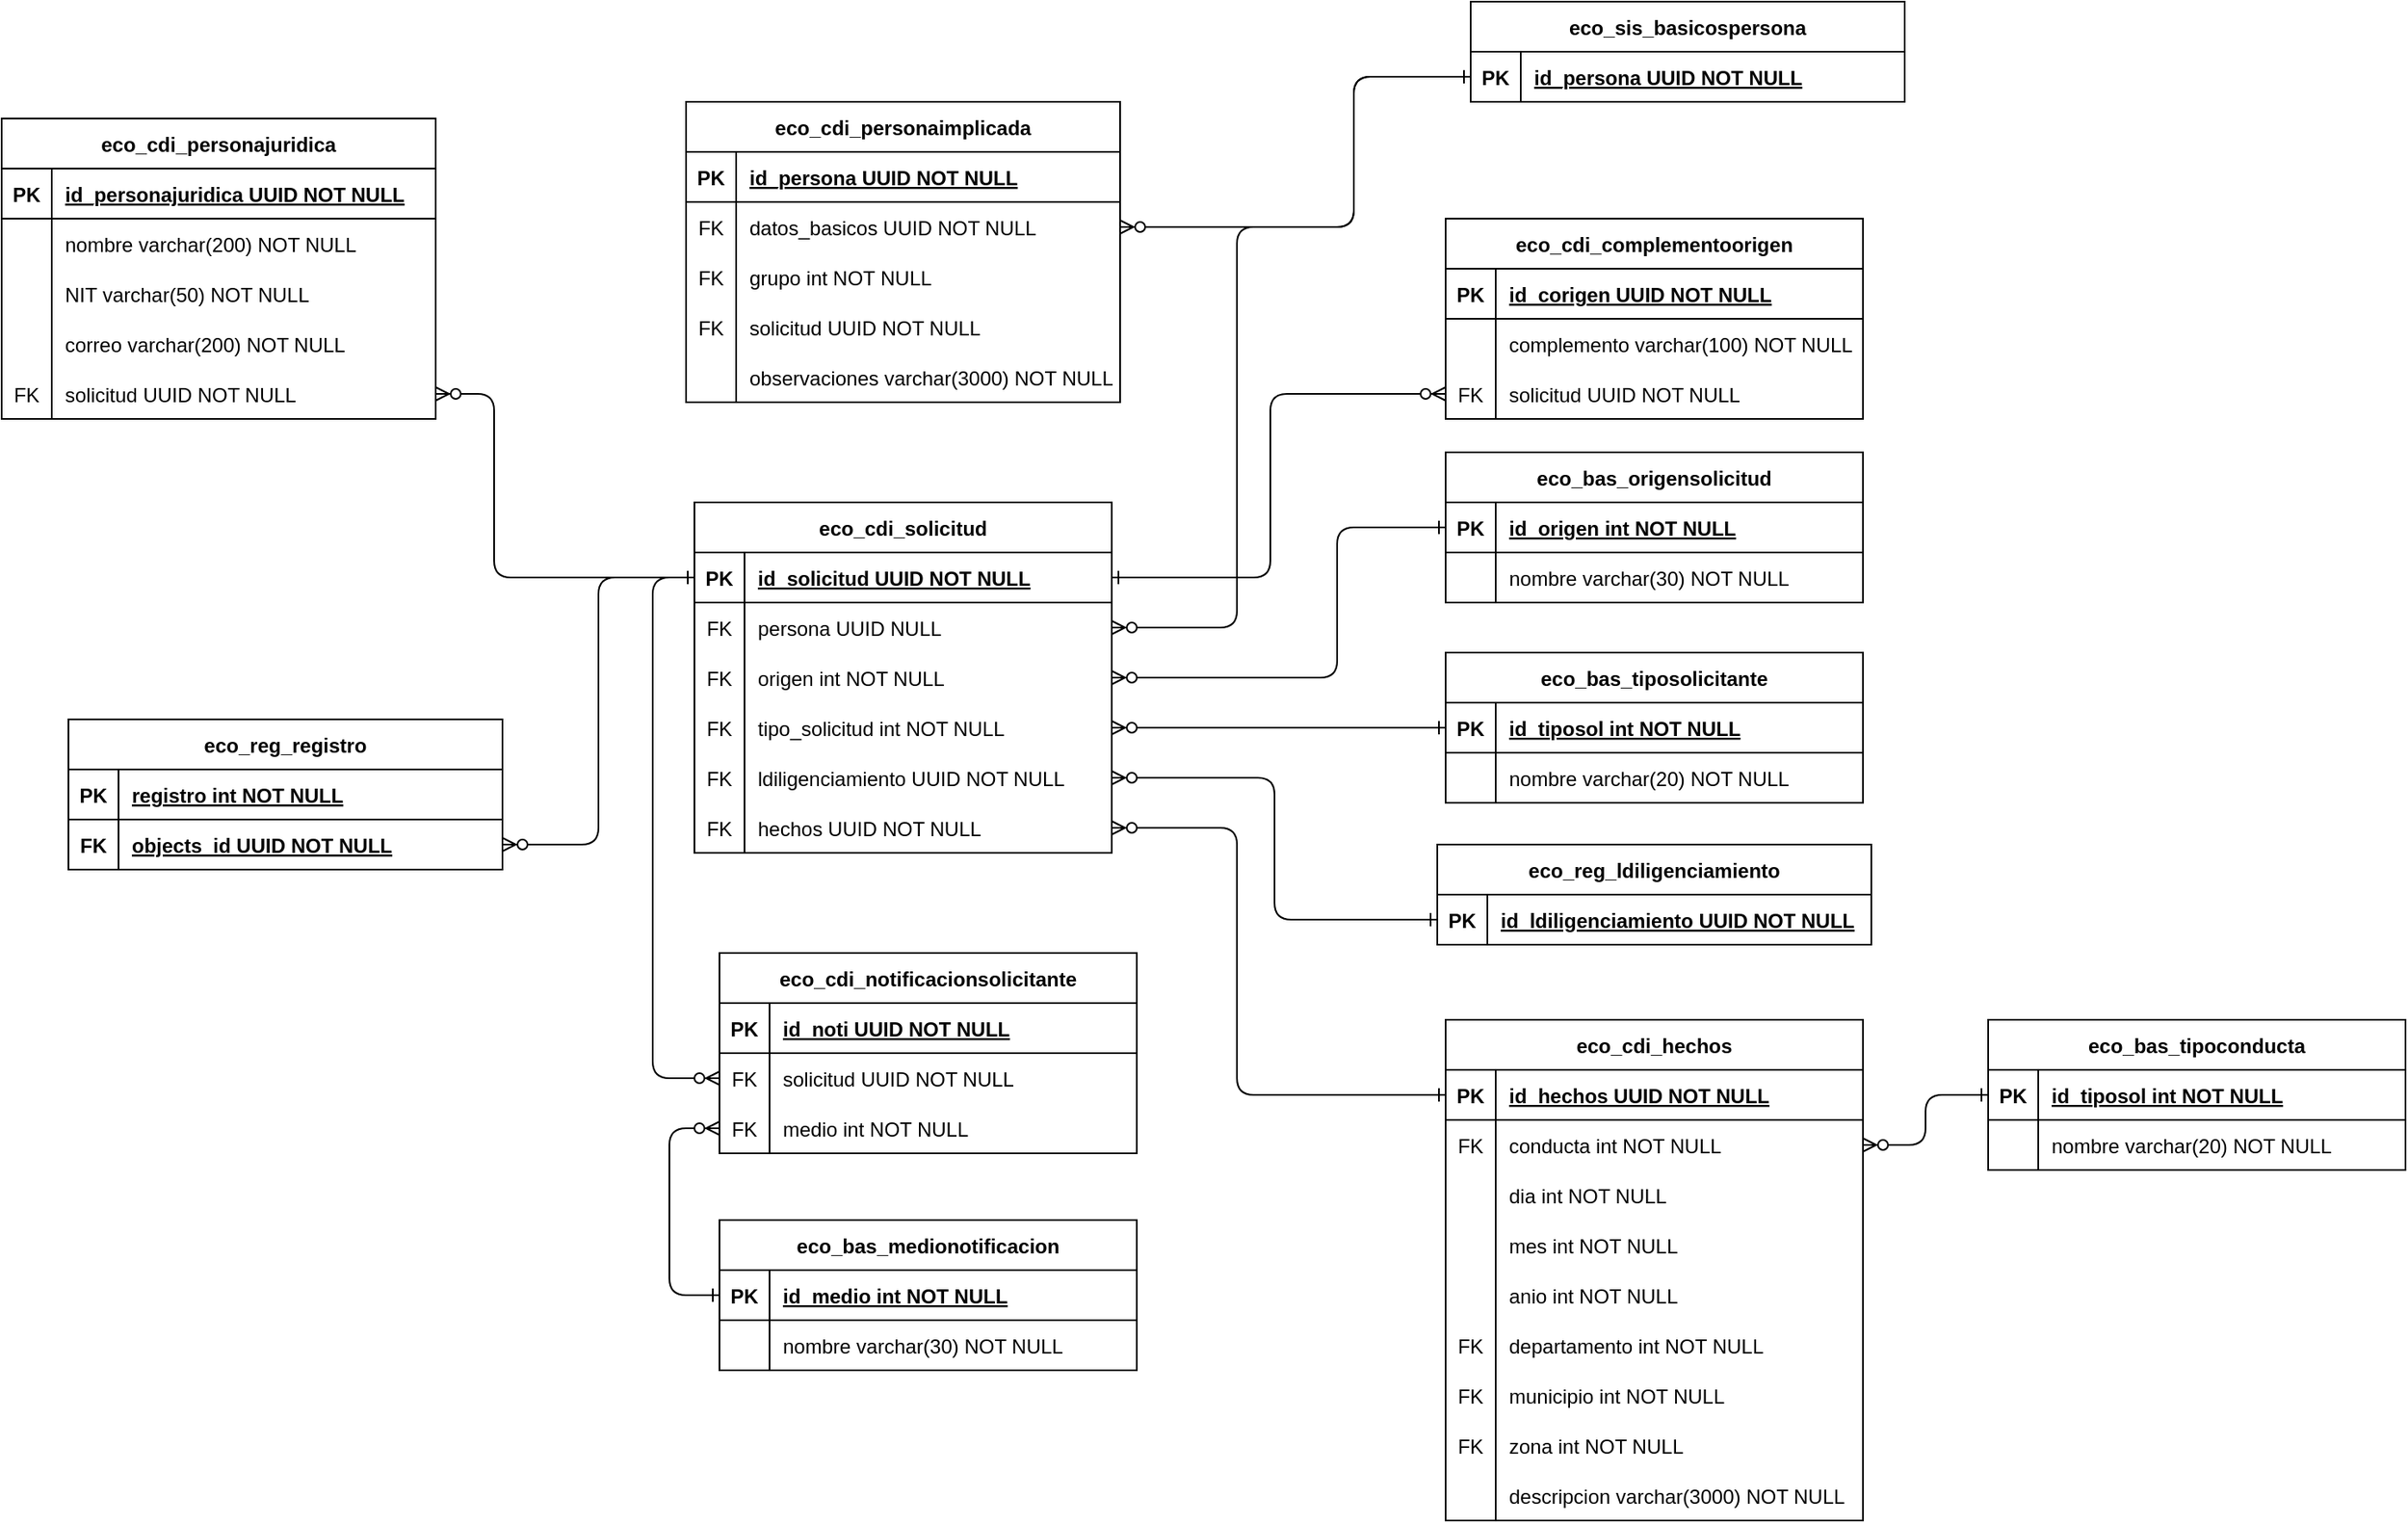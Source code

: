 <mxfile version="27.0.8">
  <diagram id="R2lEEEUBdFMjLlhIrx00" name="Page-1">
    <mxGraphModel dx="1731" dy="985" grid="1" gridSize="10" guides="1" tooltips="1" connect="1" arrows="1" fold="1" page="1" pageScale="1" pageWidth="2000" pageHeight="2000" math="0" shadow="0" extFonts="Permanent Marker^https://fonts.googleapis.com/css?family=Permanent+Marker">
      <root>
        <mxCell id="0" />
        <mxCell id="1" parent="0" />
        <mxCell id="C-vyLk0tnHw3VtMMgP7b-2" value="eco_bas_origensolicitud" style="shape=table;startSize=30;container=1;collapsible=1;childLayout=tableLayout;fixedRows=1;rowLines=0;fontStyle=1;align=center;resizeLast=1;" parent="1" vertex="1">
          <mxGeometry x="1055" y="380" width="250" height="90" as="geometry" />
        </mxCell>
        <mxCell id="C-vyLk0tnHw3VtMMgP7b-3" value="" style="shape=partialRectangle;collapsible=0;dropTarget=0;pointerEvents=0;fillColor=none;points=[[0,0.5],[1,0.5]];portConstraint=eastwest;top=0;left=0;right=0;bottom=1;" parent="C-vyLk0tnHw3VtMMgP7b-2" vertex="1">
          <mxGeometry y="30" width="250" height="30" as="geometry" />
        </mxCell>
        <mxCell id="C-vyLk0tnHw3VtMMgP7b-4" value="PK" style="shape=partialRectangle;overflow=hidden;connectable=0;fillColor=none;top=0;left=0;bottom=0;right=0;fontStyle=1;" parent="C-vyLk0tnHw3VtMMgP7b-3" vertex="1">
          <mxGeometry width="30" height="30" as="geometry">
            <mxRectangle width="30" height="30" as="alternateBounds" />
          </mxGeometry>
        </mxCell>
        <mxCell id="C-vyLk0tnHw3VtMMgP7b-5" value="id_origen int NOT NULL " style="shape=partialRectangle;overflow=hidden;connectable=0;fillColor=none;top=0;left=0;bottom=0;right=0;align=left;spacingLeft=6;fontStyle=5;" parent="C-vyLk0tnHw3VtMMgP7b-3" vertex="1">
          <mxGeometry x="30" width="220" height="30" as="geometry">
            <mxRectangle width="220" height="30" as="alternateBounds" />
          </mxGeometry>
        </mxCell>
        <mxCell id="C-vyLk0tnHw3VtMMgP7b-9" value="" style="shape=partialRectangle;collapsible=0;dropTarget=0;pointerEvents=0;fillColor=none;points=[[0,0.5],[1,0.5]];portConstraint=eastwest;top=0;left=0;right=0;bottom=0;" parent="C-vyLk0tnHw3VtMMgP7b-2" vertex="1">
          <mxGeometry y="60" width="250" height="30" as="geometry" />
        </mxCell>
        <mxCell id="C-vyLk0tnHw3VtMMgP7b-10" value="" style="shape=partialRectangle;overflow=hidden;connectable=0;fillColor=none;top=0;left=0;bottom=0;right=0;" parent="C-vyLk0tnHw3VtMMgP7b-9" vertex="1">
          <mxGeometry width="30" height="30" as="geometry">
            <mxRectangle width="30" height="30" as="alternateBounds" />
          </mxGeometry>
        </mxCell>
        <mxCell id="C-vyLk0tnHw3VtMMgP7b-11" value="nombre varchar(30) NOT NULL" style="shape=partialRectangle;overflow=hidden;connectable=0;fillColor=none;top=0;left=0;bottom=0;right=0;align=left;spacingLeft=6;" parent="C-vyLk0tnHw3VtMMgP7b-9" vertex="1">
          <mxGeometry x="30" width="220" height="30" as="geometry">
            <mxRectangle width="220" height="30" as="alternateBounds" />
          </mxGeometry>
        </mxCell>
        <mxCell id="C-vyLk0tnHw3VtMMgP7b-13" value="eco_cdi_hechos" style="shape=table;startSize=30;container=1;collapsible=1;childLayout=tableLayout;fixedRows=1;rowLines=0;fontStyle=1;align=center;resizeLast=1;" parent="1" vertex="1">
          <mxGeometry x="1055" y="720" width="250" height="300" as="geometry" />
        </mxCell>
        <mxCell id="C-vyLk0tnHw3VtMMgP7b-14" value="" style="shape=partialRectangle;collapsible=0;dropTarget=0;pointerEvents=0;fillColor=none;points=[[0,0.5],[1,0.5]];portConstraint=eastwest;top=0;left=0;right=0;bottom=1;" parent="C-vyLk0tnHw3VtMMgP7b-13" vertex="1">
          <mxGeometry y="30" width="250" height="30" as="geometry" />
        </mxCell>
        <mxCell id="C-vyLk0tnHw3VtMMgP7b-15" value="PK" style="shape=partialRectangle;overflow=hidden;connectable=0;fillColor=none;top=0;left=0;bottom=0;right=0;fontStyle=1;" parent="C-vyLk0tnHw3VtMMgP7b-14" vertex="1">
          <mxGeometry width="30" height="30" as="geometry">
            <mxRectangle width="30" height="30" as="alternateBounds" />
          </mxGeometry>
        </mxCell>
        <mxCell id="C-vyLk0tnHw3VtMMgP7b-16" value="id_hechos UUID NOT NULL " style="shape=partialRectangle;overflow=hidden;connectable=0;fillColor=none;top=0;left=0;bottom=0;right=0;align=left;spacingLeft=6;fontStyle=5;" parent="C-vyLk0tnHw3VtMMgP7b-14" vertex="1">
          <mxGeometry x="30" width="220" height="30" as="geometry">
            <mxRectangle width="220" height="30" as="alternateBounds" />
          </mxGeometry>
        </mxCell>
        <mxCell id="C-vyLk0tnHw3VtMMgP7b-17" value="" style="shape=partialRectangle;collapsible=0;dropTarget=0;pointerEvents=0;fillColor=none;points=[[0,0.5],[1,0.5]];portConstraint=eastwest;top=0;left=0;right=0;bottom=0;" parent="C-vyLk0tnHw3VtMMgP7b-13" vertex="1">
          <mxGeometry y="60" width="250" height="30" as="geometry" />
        </mxCell>
        <mxCell id="C-vyLk0tnHw3VtMMgP7b-18" value="FK" style="shape=partialRectangle;overflow=hidden;connectable=0;fillColor=none;top=0;left=0;bottom=0;right=0;" parent="C-vyLk0tnHw3VtMMgP7b-17" vertex="1">
          <mxGeometry width="30" height="30" as="geometry">
            <mxRectangle width="30" height="30" as="alternateBounds" />
          </mxGeometry>
        </mxCell>
        <mxCell id="C-vyLk0tnHw3VtMMgP7b-19" value="conducta int NOT NULL" style="shape=partialRectangle;overflow=hidden;connectable=0;fillColor=none;top=0;left=0;bottom=0;right=0;align=left;spacingLeft=6;" parent="C-vyLk0tnHw3VtMMgP7b-17" vertex="1">
          <mxGeometry x="30" width="220" height="30" as="geometry">
            <mxRectangle width="220" height="30" as="alternateBounds" />
          </mxGeometry>
        </mxCell>
        <mxCell id="C-vyLk0tnHw3VtMMgP7b-20" value="" style="shape=partialRectangle;collapsible=0;dropTarget=0;pointerEvents=0;fillColor=none;points=[[0,0.5],[1,0.5]];portConstraint=eastwest;top=0;left=0;right=0;bottom=0;" parent="C-vyLk0tnHw3VtMMgP7b-13" vertex="1">
          <mxGeometry y="90" width="250" height="30" as="geometry" />
        </mxCell>
        <mxCell id="C-vyLk0tnHw3VtMMgP7b-21" value="" style="shape=partialRectangle;overflow=hidden;connectable=0;fillColor=none;top=0;left=0;bottom=0;right=0;" parent="C-vyLk0tnHw3VtMMgP7b-20" vertex="1">
          <mxGeometry width="30" height="30" as="geometry">
            <mxRectangle width="30" height="30" as="alternateBounds" />
          </mxGeometry>
        </mxCell>
        <mxCell id="C-vyLk0tnHw3VtMMgP7b-22" value="dia int NOT NULL" style="shape=partialRectangle;overflow=hidden;connectable=0;fillColor=none;top=0;left=0;bottom=0;right=0;align=left;spacingLeft=6;" parent="C-vyLk0tnHw3VtMMgP7b-20" vertex="1">
          <mxGeometry x="30" width="220" height="30" as="geometry">
            <mxRectangle width="220" height="30" as="alternateBounds" />
          </mxGeometry>
        </mxCell>
        <mxCell id="F2DlrGU_Brvq8mQIxuc6-41" value="" style="shape=partialRectangle;collapsible=0;dropTarget=0;pointerEvents=0;fillColor=none;points=[[0,0.5],[1,0.5]];portConstraint=eastwest;top=0;left=0;right=0;bottom=0;" vertex="1" parent="C-vyLk0tnHw3VtMMgP7b-13">
          <mxGeometry y="120" width="250" height="30" as="geometry" />
        </mxCell>
        <mxCell id="F2DlrGU_Brvq8mQIxuc6-42" value="" style="shape=partialRectangle;overflow=hidden;connectable=0;fillColor=none;top=0;left=0;bottom=0;right=0;" vertex="1" parent="F2DlrGU_Brvq8mQIxuc6-41">
          <mxGeometry width="30" height="30" as="geometry">
            <mxRectangle width="30" height="30" as="alternateBounds" />
          </mxGeometry>
        </mxCell>
        <mxCell id="F2DlrGU_Brvq8mQIxuc6-43" value="mes int NOT NULL" style="shape=partialRectangle;overflow=hidden;connectable=0;fillColor=none;top=0;left=0;bottom=0;right=0;align=left;spacingLeft=6;" vertex="1" parent="F2DlrGU_Brvq8mQIxuc6-41">
          <mxGeometry x="30" width="220" height="30" as="geometry">
            <mxRectangle width="220" height="30" as="alternateBounds" />
          </mxGeometry>
        </mxCell>
        <mxCell id="F2DlrGU_Brvq8mQIxuc6-44" value="" style="shape=partialRectangle;collapsible=0;dropTarget=0;pointerEvents=0;fillColor=none;points=[[0,0.5],[1,0.5]];portConstraint=eastwest;top=0;left=0;right=0;bottom=0;" vertex="1" parent="C-vyLk0tnHw3VtMMgP7b-13">
          <mxGeometry y="150" width="250" height="30" as="geometry" />
        </mxCell>
        <mxCell id="F2DlrGU_Brvq8mQIxuc6-45" value="" style="shape=partialRectangle;overflow=hidden;connectable=0;fillColor=none;top=0;left=0;bottom=0;right=0;" vertex="1" parent="F2DlrGU_Brvq8mQIxuc6-44">
          <mxGeometry width="30" height="30" as="geometry">
            <mxRectangle width="30" height="30" as="alternateBounds" />
          </mxGeometry>
        </mxCell>
        <mxCell id="F2DlrGU_Brvq8mQIxuc6-46" value="anio int NOT NULL" style="shape=partialRectangle;overflow=hidden;connectable=0;fillColor=none;top=0;left=0;bottom=0;right=0;align=left;spacingLeft=6;" vertex="1" parent="F2DlrGU_Brvq8mQIxuc6-44">
          <mxGeometry x="30" width="220" height="30" as="geometry">
            <mxRectangle width="220" height="30" as="alternateBounds" />
          </mxGeometry>
        </mxCell>
        <mxCell id="6xn5zR_Y7Cb_EY0jX39s-98" value="" style="shape=partialRectangle;collapsible=0;dropTarget=0;pointerEvents=0;fillColor=none;points=[[0,0.5],[1,0.5]];portConstraint=eastwest;top=0;left=0;right=0;bottom=0;" parent="C-vyLk0tnHw3VtMMgP7b-13" vertex="1">
          <mxGeometry y="180" width="250" height="30" as="geometry" />
        </mxCell>
        <mxCell id="6xn5zR_Y7Cb_EY0jX39s-99" value="FK" style="shape=partialRectangle;overflow=hidden;connectable=0;fillColor=none;top=0;left=0;bottom=0;right=0;" parent="6xn5zR_Y7Cb_EY0jX39s-98" vertex="1">
          <mxGeometry width="30" height="30" as="geometry">
            <mxRectangle width="30" height="30" as="alternateBounds" />
          </mxGeometry>
        </mxCell>
        <mxCell id="6xn5zR_Y7Cb_EY0jX39s-100" value="departamento int NOT NULL" style="shape=partialRectangle;overflow=hidden;connectable=0;fillColor=none;top=0;left=0;bottom=0;right=0;align=left;spacingLeft=6;" parent="6xn5zR_Y7Cb_EY0jX39s-98" vertex="1">
          <mxGeometry x="30" width="220" height="30" as="geometry">
            <mxRectangle width="220" height="30" as="alternateBounds" />
          </mxGeometry>
        </mxCell>
        <mxCell id="6xn5zR_Y7Cb_EY0jX39s-101" value="" style="shape=partialRectangle;collapsible=0;dropTarget=0;pointerEvents=0;fillColor=none;points=[[0,0.5],[1,0.5]];portConstraint=eastwest;top=0;left=0;right=0;bottom=0;" parent="C-vyLk0tnHw3VtMMgP7b-13" vertex="1">
          <mxGeometry y="210" width="250" height="30" as="geometry" />
        </mxCell>
        <mxCell id="6xn5zR_Y7Cb_EY0jX39s-102" value="FK" style="shape=partialRectangle;overflow=hidden;connectable=0;fillColor=none;top=0;left=0;bottom=0;right=0;" parent="6xn5zR_Y7Cb_EY0jX39s-101" vertex="1">
          <mxGeometry width="30" height="30" as="geometry">
            <mxRectangle width="30" height="30" as="alternateBounds" />
          </mxGeometry>
        </mxCell>
        <mxCell id="6xn5zR_Y7Cb_EY0jX39s-103" value="municipio int NOT NULL" style="shape=partialRectangle;overflow=hidden;connectable=0;fillColor=none;top=0;left=0;bottom=0;right=0;align=left;spacingLeft=6;" parent="6xn5zR_Y7Cb_EY0jX39s-101" vertex="1">
          <mxGeometry x="30" width="220" height="30" as="geometry">
            <mxRectangle width="220" height="30" as="alternateBounds" />
          </mxGeometry>
        </mxCell>
        <mxCell id="6xn5zR_Y7Cb_EY0jX39s-112" value="" style="shape=partialRectangle;collapsible=0;dropTarget=0;pointerEvents=0;fillColor=none;points=[[0,0.5],[1,0.5]];portConstraint=eastwest;top=0;left=0;right=0;bottom=0;" parent="C-vyLk0tnHw3VtMMgP7b-13" vertex="1">
          <mxGeometry y="240" width="250" height="30" as="geometry" />
        </mxCell>
        <mxCell id="6xn5zR_Y7Cb_EY0jX39s-113" value="FK" style="shape=partialRectangle;overflow=hidden;connectable=0;fillColor=none;top=0;left=0;bottom=0;right=0;" parent="6xn5zR_Y7Cb_EY0jX39s-112" vertex="1">
          <mxGeometry width="30" height="30" as="geometry">
            <mxRectangle width="30" height="30" as="alternateBounds" />
          </mxGeometry>
        </mxCell>
        <mxCell id="6xn5zR_Y7Cb_EY0jX39s-114" value="zona int NOT NULL" style="shape=partialRectangle;overflow=hidden;connectable=0;fillColor=none;top=0;left=0;bottom=0;right=0;align=left;spacingLeft=6;" parent="6xn5zR_Y7Cb_EY0jX39s-112" vertex="1">
          <mxGeometry x="30" width="220" height="30" as="geometry">
            <mxRectangle width="220" height="30" as="alternateBounds" />
          </mxGeometry>
        </mxCell>
        <mxCell id="6xn5zR_Y7Cb_EY0jX39s-105" value="" style="shape=partialRectangle;collapsible=0;dropTarget=0;pointerEvents=0;fillColor=none;points=[[0,0.5],[1,0.5]];portConstraint=eastwest;top=0;left=0;right=0;bottom=0;" parent="C-vyLk0tnHw3VtMMgP7b-13" vertex="1">
          <mxGeometry y="270" width="250" height="30" as="geometry" />
        </mxCell>
        <mxCell id="6xn5zR_Y7Cb_EY0jX39s-106" value="" style="shape=partialRectangle;overflow=hidden;connectable=0;fillColor=none;top=0;left=0;bottom=0;right=0;" parent="6xn5zR_Y7Cb_EY0jX39s-105" vertex="1">
          <mxGeometry width="30" height="30" as="geometry">
            <mxRectangle width="30" height="30" as="alternateBounds" />
          </mxGeometry>
        </mxCell>
        <mxCell id="6xn5zR_Y7Cb_EY0jX39s-107" value="descripcion varchar(3000) NOT NULL" style="shape=partialRectangle;overflow=hidden;connectable=0;fillColor=none;top=0;left=0;bottom=0;right=0;align=left;spacingLeft=6;" parent="6xn5zR_Y7Cb_EY0jX39s-105" vertex="1">
          <mxGeometry x="30" width="220" height="30" as="geometry">
            <mxRectangle width="220" height="30" as="alternateBounds" />
          </mxGeometry>
        </mxCell>
        <mxCell id="C-vyLk0tnHw3VtMMgP7b-23" value="eco_reg_ldiligenciamiento" style="shape=table;startSize=30;container=1;collapsible=1;childLayout=tableLayout;fixedRows=1;rowLines=0;fontStyle=1;align=center;resizeLast=1;" parent="1" vertex="1">
          <mxGeometry x="1050" y="615" width="260" height="60" as="geometry" />
        </mxCell>
        <mxCell id="C-vyLk0tnHw3VtMMgP7b-24" value="" style="shape=partialRectangle;collapsible=0;dropTarget=0;pointerEvents=0;fillColor=none;points=[[0,0.5],[1,0.5]];portConstraint=eastwest;top=0;left=0;right=0;bottom=1;" parent="C-vyLk0tnHw3VtMMgP7b-23" vertex="1">
          <mxGeometry y="30" width="260" height="30" as="geometry" />
        </mxCell>
        <mxCell id="C-vyLk0tnHw3VtMMgP7b-25" value="PK" style="shape=partialRectangle;overflow=hidden;connectable=0;fillColor=none;top=0;left=0;bottom=0;right=0;fontStyle=1;" parent="C-vyLk0tnHw3VtMMgP7b-24" vertex="1">
          <mxGeometry width="30" height="30" as="geometry">
            <mxRectangle width="30" height="30" as="alternateBounds" />
          </mxGeometry>
        </mxCell>
        <mxCell id="C-vyLk0tnHw3VtMMgP7b-26" value="id_ldiligenciamiento UUID NOT NULL " style="shape=partialRectangle;overflow=hidden;connectable=0;fillColor=none;top=0;left=0;bottom=0;right=0;align=left;spacingLeft=6;fontStyle=5;" parent="C-vyLk0tnHw3VtMMgP7b-24" vertex="1">
          <mxGeometry x="30" width="230" height="30" as="geometry">
            <mxRectangle width="230" height="30" as="alternateBounds" />
          </mxGeometry>
        </mxCell>
        <mxCell id="6xn5zR_Y7Cb_EY0jX39s-1" value="" style="edgeStyle=orthogonalEdgeStyle;endArrow=ERzeroToMany;startArrow=ERone;endFill=1;startFill=0;" parent="1" source="6xn5zR_Y7Cb_EY0jX39s-60" target="6xn5zR_Y7Cb_EY0jX39s-46" edge="1">
          <mxGeometry width="100" height="100" relative="1" as="geometry">
            <mxPoint x="800" y="900" as="sourcePoint" />
            <mxPoint x="880" y="930" as="targetPoint" />
          </mxGeometry>
        </mxCell>
        <mxCell id="6xn5zR_Y7Cb_EY0jX39s-8" value="eco_bas_medionotificacion" style="shape=table;startSize=30;container=1;collapsible=1;childLayout=tableLayout;fixedRows=1;rowLines=0;fontStyle=1;align=center;resizeLast=1;" parent="1" vertex="1">
          <mxGeometry x="620" y="840" width="250" height="90" as="geometry" />
        </mxCell>
        <mxCell id="6xn5zR_Y7Cb_EY0jX39s-9" value="" style="shape=partialRectangle;collapsible=0;dropTarget=0;pointerEvents=0;fillColor=none;points=[[0,0.5],[1,0.5]];portConstraint=eastwest;top=0;left=0;right=0;bottom=1;" parent="6xn5zR_Y7Cb_EY0jX39s-8" vertex="1">
          <mxGeometry y="30" width="250" height="30" as="geometry" />
        </mxCell>
        <mxCell id="6xn5zR_Y7Cb_EY0jX39s-10" value="PK" style="shape=partialRectangle;overflow=hidden;connectable=0;fillColor=none;top=0;left=0;bottom=0;right=0;fontStyle=1;" parent="6xn5zR_Y7Cb_EY0jX39s-9" vertex="1">
          <mxGeometry width="30" height="30" as="geometry">
            <mxRectangle width="30" height="30" as="alternateBounds" />
          </mxGeometry>
        </mxCell>
        <mxCell id="6xn5zR_Y7Cb_EY0jX39s-11" value="id_medio int NOT NULL " style="shape=partialRectangle;overflow=hidden;connectable=0;fillColor=none;top=0;left=0;bottom=0;right=0;align=left;spacingLeft=6;fontStyle=5;" parent="6xn5zR_Y7Cb_EY0jX39s-9" vertex="1">
          <mxGeometry x="30" width="220" height="30" as="geometry">
            <mxRectangle width="220" height="30" as="alternateBounds" />
          </mxGeometry>
        </mxCell>
        <mxCell id="6xn5zR_Y7Cb_EY0jX39s-12" value="" style="shape=partialRectangle;collapsible=0;dropTarget=0;pointerEvents=0;fillColor=none;points=[[0,0.5],[1,0.5]];portConstraint=eastwest;top=0;left=0;right=0;bottom=0;" parent="6xn5zR_Y7Cb_EY0jX39s-8" vertex="1">
          <mxGeometry y="60" width="250" height="30" as="geometry" />
        </mxCell>
        <mxCell id="6xn5zR_Y7Cb_EY0jX39s-13" value="" style="shape=partialRectangle;overflow=hidden;connectable=0;fillColor=none;top=0;left=0;bottom=0;right=0;" parent="6xn5zR_Y7Cb_EY0jX39s-12" vertex="1">
          <mxGeometry width="30" height="30" as="geometry">
            <mxRectangle width="30" height="30" as="alternateBounds" />
          </mxGeometry>
        </mxCell>
        <mxCell id="6xn5zR_Y7Cb_EY0jX39s-14" value="nombre varchar(30) NOT NULL" style="shape=partialRectangle;overflow=hidden;connectable=0;fillColor=none;top=0;left=0;bottom=0;right=0;align=left;spacingLeft=6;" parent="6xn5zR_Y7Cb_EY0jX39s-12" vertex="1">
          <mxGeometry x="30" width="220" height="30" as="geometry">
            <mxRectangle width="220" height="30" as="alternateBounds" />
          </mxGeometry>
        </mxCell>
        <mxCell id="6xn5zR_Y7Cb_EY0jX39s-15" value="eco_bas_tiposolicitante" style="shape=table;startSize=30;container=1;collapsible=1;childLayout=tableLayout;fixedRows=1;rowLines=0;fontStyle=1;align=center;resizeLast=1;" parent="1" vertex="1">
          <mxGeometry x="1055" y="500" width="250" height="90" as="geometry" />
        </mxCell>
        <mxCell id="6xn5zR_Y7Cb_EY0jX39s-16" value="" style="shape=partialRectangle;collapsible=0;dropTarget=0;pointerEvents=0;fillColor=none;points=[[0,0.5],[1,0.5]];portConstraint=eastwest;top=0;left=0;right=0;bottom=1;" parent="6xn5zR_Y7Cb_EY0jX39s-15" vertex="1">
          <mxGeometry y="30" width="250" height="30" as="geometry" />
        </mxCell>
        <mxCell id="6xn5zR_Y7Cb_EY0jX39s-17" value="PK" style="shape=partialRectangle;overflow=hidden;connectable=0;fillColor=none;top=0;left=0;bottom=0;right=0;fontStyle=1;" parent="6xn5zR_Y7Cb_EY0jX39s-16" vertex="1">
          <mxGeometry width="30" height="30" as="geometry">
            <mxRectangle width="30" height="30" as="alternateBounds" />
          </mxGeometry>
        </mxCell>
        <mxCell id="6xn5zR_Y7Cb_EY0jX39s-18" value="id_tiposol int NOT NULL " style="shape=partialRectangle;overflow=hidden;connectable=0;fillColor=none;top=0;left=0;bottom=0;right=0;align=left;spacingLeft=6;fontStyle=5;" parent="6xn5zR_Y7Cb_EY0jX39s-16" vertex="1">
          <mxGeometry x="30" width="220" height="30" as="geometry">
            <mxRectangle width="220" height="30" as="alternateBounds" />
          </mxGeometry>
        </mxCell>
        <mxCell id="6xn5zR_Y7Cb_EY0jX39s-19" value="" style="shape=partialRectangle;collapsible=0;dropTarget=0;pointerEvents=0;fillColor=none;points=[[0,0.5],[1,0.5]];portConstraint=eastwest;top=0;left=0;right=0;bottom=0;" parent="6xn5zR_Y7Cb_EY0jX39s-15" vertex="1">
          <mxGeometry y="60" width="250" height="30" as="geometry" />
        </mxCell>
        <mxCell id="6xn5zR_Y7Cb_EY0jX39s-20" value="" style="shape=partialRectangle;overflow=hidden;connectable=0;fillColor=none;top=0;left=0;bottom=0;right=0;" parent="6xn5zR_Y7Cb_EY0jX39s-19" vertex="1">
          <mxGeometry width="30" height="30" as="geometry">
            <mxRectangle width="30" height="30" as="alternateBounds" />
          </mxGeometry>
        </mxCell>
        <mxCell id="6xn5zR_Y7Cb_EY0jX39s-21" value="nombre varchar(20) NOT NULL" style="shape=partialRectangle;overflow=hidden;connectable=0;fillColor=none;top=0;left=0;bottom=0;right=0;align=left;spacingLeft=6;" parent="6xn5zR_Y7Cb_EY0jX39s-19" vertex="1">
          <mxGeometry x="30" width="220" height="30" as="geometry">
            <mxRectangle width="220" height="30" as="alternateBounds" />
          </mxGeometry>
        </mxCell>
        <mxCell id="6xn5zR_Y7Cb_EY0jX39s-35" value="eco_sis_basicospersona" style="shape=table;startSize=30;container=1;collapsible=1;childLayout=tableLayout;fixedRows=1;rowLines=0;fontStyle=1;align=center;resizeLast=1;" parent="1" vertex="1">
          <mxGeometry x="1070" y="110" width="260" height="60" as="geometry" />
        </mxCell>
        <mxCell id="6xn5zR_Y7Cb_EY0jX39s-36" value="" style="shape=partialRectangle;collapsible=0;dropTarget=0;pointerEvents=0;fillColor=none;points=[[0,0.5],[1,0.5]];portConstraint=eastwest;top=0;left=0;right=0;bottom=1;" parent="6xn5zR_Y7Cb_EY0jX39s-35" vertex="1">
          <mxGeometry y="30" width="260" height="30" as="geometry" />
        </mxCell>
        <mxCell id="6xn5zR_Y7Cb_EY0jX39s-37" value="PK" style="shape=partialRectangle;overflow=hidden;connectable=0;fillColor=none;top=0;left=0;bottom=0;right=0;fontStyle=1;" parent="6xn5zR_Y7Cb_EY0jX39s-36" vertex="1">
          <mxGeometry width="30" height="30" as="geometry">
            <mxRectangle width="30" height="30" as="alternateBounds" />
          </mxGeometry>
        </mxCell>
        <mxCell id="6xn5zR_Y7Cb_EY0jX39s-38" value="id_persona UUID NOT NULL " style="shape=partialRectangle;overflow=hidden;connectable=0;fillColor=none;top=0;left=0;bottom=0;right=0;align=left;spacingLeft=6;fontStyle=5;" parent="6xn5zR_Y7Cb_EY0jX39s-36" vertex="1">
          <mxGeometry x="30" width="230" height="30" as="geometry">
            <mxRectangle width="230" height="30" as="alternateBounds" />
          </mxGeometry>
        </mxCell>
        <mxCell id="6xn5zR_Y7Cb_EY0jX39s-39" value="eco_reg_registro" style="shape=table;startSize=30;container=1;collapsible=1;childLayout=tableLayout;fixedRows=1;rowLines=0;fontStyle=1;align=center;resizeLast=1;" parent="1" vertex="1">
          <mxGeometry x="230" y="540" width="260" height="90" as="geometry" />
        </mxCell>
        <mxCell id="6xn5zR_Y7Cb_EY0jX39s-40" value="" style="shape=partialRectangle;collapsible=0;dropTarget=0;pointerEvents=0;fillColor=none;points=[[0,0.5],[1,0.5]];portConstraint=eastwest;top=0;left=0;right=0;bottom=1;" parent="6xn5zR_Y7Cb_EY0jX39s-39" vertex="1">
          <mxGeometry y="30" width="260" height="30" as="geometry" />
        </mxCell>
        <mxCell id="6xn5zR_Y7Cb_EY0jX39s-41" value="PK" style="shape=partialRectangle;overflow=hidden;connectable=0;fillColor=none;top=0;left=0;bottom=0;right=0;fontStyle=1;" parent="6xn5zR_Y7Cb_EY0jX39s-40" vertex="1">
          <mxGeometry width="30" height="30" as="geometry">
            <mxRectangle width="30" height="30" as="alternateBounds" />
          </mxGeometry>
        </mxCell>
        <mxCell id="6xn5zR_Y7Cb_EY0jX39s-42" value="registro int NOT NULL " style="shape=partialRectangle;overflow=hidden;connectable=0;fillColor=none;top=0;left=0;bottom=0;right=0;align=left;spacingLeft=6;fontStyle=5;" parent="6xn5zR_Y7Cb_EY0jX39s-40" vertex="1">
          <mxGeometry x="30" width="230" height="30" as="geometry">
            <mxRectangle width="230" height="30" as="alternateBounds" />
          </mxGeometry>
        </mxCell>
        <mxCell id="6xn5zR_Y7Cb_EY0jX39s-46" value="" style="shape=partialRectangle;collapsible=0;dropTarget=0;pointerEvents=0;fillColor=none;points=[[0,0.5],[1,0.5]];portConstraint=eastwest;top=0;left=0;right=0;bottom=1;" parent="6xn5zR_Y7Cb_EY0jX39s-39" vertex="1">
          <mxGeometry y="60" width="260" height="30" as="geometry" />
        </mxCell>
        <mxCell id="6xn5zR_Y7Cb_EY0jX39s-47" value="FK" style="shape=partialRectangle;overflow=hidden;connectable=0;fillColor=none;top=0;left=0;bottom=0;right=0;fontStyle=1;" parent="6xn5zR_Y7Cb_EY0jX39s-46" vertex="1">
          <mxGeometry width="30" height="30" as="geometry">
            <mxRectangle width="30" height="30" as="alternateBounds" />
          </mxGeometry>
        </mxCell>
        <mxCell id="6xn5zR_Y7Cb_EY0jX39s-48" value="objects_id UUID NOT NULL " style="shape=partialRectangle;overflow=hidden;connectable=0;fillColor=none;top=0;left=0;bottom=0;right=0;align=left;spacingLeft=6;fontStyle=5;" parent="6xn5zR_Y7Cb_EY0jX39s-46" vertex="1">
          <mxGeometry x="30" width="230" height="30" as="geometry">
            <mxRectangle width="230" height="30" as="alternateBounds" />
          </mxGeometry>
        </mxCell>
        <mxCell id="6xn5zR_Y7Cb_EY0jX39s-59" value="eco_cdi_solicitud" style="shape=table;startSize=30;container=1;collapsible=1;childLayout=tableLayout;fixedRows=1;rowLines=0;fontStyle=1;align=center;resizeLast=1;" parent="1" vertex="1">
          <mxGeometry x="605" y="410" width="250" height="210" as="geometry" />
        </mxCell>
        <mxCell id="6xn5zR_Y7Cb_EY0jX39s-60" value="" style="shape=partialRectangle;collapsible=0;dropTarget=0;pointerEvents=0;fillColor=none;points=[[0,0.5],[1,0.5]];portConstraint=eastwest;top=0;left=0;right=0;bottom=1;" parent="6xn5zR_Y7Cb_EY0jX39s-59" vertex="1">
          <mxGeometry y="30" width="250" height="30" as="geometry" />
        </mxCell>
        <mxCell id="6xn5zR_Y7Cb_EY0jX39s-61" value="PK" style="shape=partialRectangle;overflow=hidden;connectable=0;fillColor=none;top=0;left=0;bottom=0;right=0;fontStyle=1;" parent="6xn5zR_Y7Cb_EY0jX39s-60" vertex="1">
          <mxGeometry width="30" height="30" as="geometry">
            <mxRectangle width="30" height="30" as="alternateBounds" />
          </mxGeometry>
        </mxCell>
        <mxCell id="6xn5zR_Y7Cb_EY0jX39s-62" value="id_solicitud UUID NOT NULL " style="shape=partialRectangle;overflow=hidden;connectable=0;fillColor=none;top=0;left=0;bottom=0;right=0;align=left;spacingLeft=6;fontStyle=5;" parent="6xn5zR_Y7Cb_EY0jX39s-60" vertex="1">
          <mxGeometry x="30" width="220" height="30" as="geometry">
            <mxRectangle width="220" height="30" as="alternateBounds" />
          </mxGeometry>
        </mxCell>
        <mxCell id="6xn5zR_Y7Cb_EY0jX39s-63" value="" style="shape=partialRectangle;collapsible=0;dropTarget=0;pointerEvents=0;fillColor=none;points=[[0,0.5],[1,0.5]];portConstraint=eastwest;top=0;left=0;right=0;bottom=0;" parent="6xn5zR_Y7Cb_EY0jX39s-59" vertex="1">
          <mxGeometry y="60" width="250" height="30" as="geometry" />
        </mxCell>
        <mxCell id="6xn5zR_Y7Cb_EY0jX39s-64" value="FK" style="shape=partialRectangle;overflow=hidden;connectable=0;fillColor=none;top=0;left=0;bottom=0;right=0;" parent="6xn5zR_Y7Cb_EY0jX39s-63" vertex="1">
          <mxGeometry width="30" height="30" as="geometry">
            <mxRectangle width="30" height="30" as="alternateBounds" />
          </mxGeometry>
        </mxCell>
        <mxCell id="6xn5zR_Y7Cb_EY0jX39s-65" value="persona UUID NULL" style="shape=partialRectangle;overflow=hidden;connectable=0;fillColor=none;top=0;left=0;bottom=0;right=0;align=left;spacingLeft=6;" parent="6xn5zR_Y7Cb_EY0jX39s-63" vertex="1">
          <mxGeometry x="30" width="220" height="30" as="geometry">
            <mxRectangle width="220" height="30" as="alternateBounds" />
          </mxGeometry>
        </mxCell>
        <mxCell id="6xn5zR_Y7Cb_EY0jX39s-70" value="" style="shape=partialRectangle;collapsible=0;dropTarget=0;pointerEvents=0;fillColor=none;points=[[0,0.5],[1,0.5]];portConstraint=eastwest;top=0;left=0;right=0;bottom=0;" parent="6xn5zR_Y7Cb_EY0jX39s-59" vertex="1">
          <mxGeometry y="90" width="250" height="30" as="geometry" />
        </mxCell>
        <mxCell id="6xn5zR_Y7Cb_EY0jX39s-71" value="FK" style="shape=partialRectangle;overflow=hidden;connectable=0;fillColor=none;top=0;left=0;bottom=0;right=0;" parent="6xn5zR_Y7Cb_EY0jX39s-70" vertex="1">
          <mxGeometry width="30" height="30" as="geometry">
            <mxRectangle width="30" height="30" as="alternateBounds" />
          </mxGeometry>
        </mxCell>
        <mxCell id="6xn5zR_Y7Cb_EY0jX39s-72" value="origen int NOT NULL" style="shape=partialRectangle;overflow=hidden;connectable=0;fillColor=none;top=0;left=0;bottom=0;right=0;align=left;spacingLeft=6;" parent="6xn5zR_Y7Cb_EY0jX39s-70" vertex="1">
          <mxGeometry x="30" width="220" height="30" as="geometry">
            <mxRectangle width="220" height="30" as="alternateBounds" />
          </mxGeometry>
        </mxCell>
        <mxCell id="6xn5zR_Y7Cb_EY0jX39s-73" value="" style="shape=partialRectangle;collapsible=0;dropTarget=0;pointerEvents=0;fillColor=none;points=[[0,0.5],[1,0.5]];portConstraint=eastwest;top=0;left=0;right=0;bottom=0;" parent="6xn5zR_Y7Cb_EY0jX39s-59" vertex="1">
          <mxGeometry y="120" width="250" height="30" as="geometry" />
        </mxCell>
        <mxCell id="6xn5zR_Y7Cb_EY0jX39s-74" value="FK" style="shape=partialRectangle;overflow=hidden;connectable=0;fillColor=none;top=0;left=0;bottom=0;right=0;" parent="6xn5zR_Y7Cb_EY0jX39s-73" vertex="1">
          <mxGeometry width="30" height="30" as="geometry">
            <mxRectangle width="30" height="30" as="alternateBounds" />
          </mxGeometry>
        </mxCell>
        <mxCell id="6xn5zR_Y7Cb_EY0jX39s-75" value="tipo_solicitud int NOT NULL" style="shape=partialRectangle;overflow=hidden;connectable=0;fillColor=none;top=0;left=0;bottom=0;right=0;align=left;spacingLeft=6;" parent="6xn5zR_Y7Cb_EY0jX39s-73" vertex="1">
          <mxGeometry x="30" width="220" height="30" as="geometry">
            <mxRectangle width="220" height="30" as="alternateBounds" />
          </mxGeometry>
        </mxCell>
        <mxCell id="6xn5zR_Y7Cb_EY0jX39s-79" value="" style="shape=partialRectangle;collapsible=0;dropTarget=0;pointerEvents=0;fillColor=none;points=[[0,0.5],[1,0.5]];portConstraint=eastwest;top=0;left=0;right=0;bottom=0;" parent="6xn5zR_Y7Cb_EY0jX39s-59" vertex="1">
          <mxGeometry y="150" width="250" height="30" as="geometry" />
        </mxCell>
        <mxCell id="6xn5zR_Y7Cb_EY0jX39s-80" value="FK" style="shape=partialRectangle;overflow=hidden;connectable=0;fillColor=none;top=0;left=0;bottom=0;right=0;" parent="6xn5zR_Y7Cb_EY0jX39s-79" vertex="1">
          <mxGeometry width="30" height="30" as="geometry">
            <mxRectangle width="30" height="30" as="alternateBounds" />
          </mxGeometry>
        </mxCell>
        <mxCell id="6xn5zR_Y7Cb_EY0jX39s-81" value="ldiligenciamiento UUID NOT NULL" style="shape=partialRectangle;overflow=hidden;connectable=0;fillColor=none;top=0;left=0;bottom=0;right=0;align=left;spacingLeft=6;" parent="6xn5zR_Y7Cb_EY0jX39s-79" vertex="1">
          <mxGeometry x="30" width="220" height="30" as="geometry">
            <mxRectangle width="220" height="30" as="alternateBounds" />
          </mxGeometry>
        </mxCell>
        <mxCell id="6xn5zR_Y7Cb_EY0jX39s-108" value="" style="shape=partialRectangle;collapsible=0;dropTarget=0;pointerEvents=0;fillColor=none;points=[[0,0.5],[1,0.5]];portConstraint=eastwest;top=0;left=0;right=0;bottom=0;" parent="6xn5zR_Y7Cb_EY0jX39s-59" vertex="1">
          <mxGeometry y="180" width="250" height="30" as="geometry" />
        </mxCell>
        <mxCell id="6xn5zR_Y7Cb_EY0jX39s-109" value="FK" style="shape=partialRectangle;overflow=hidden;connectable=0;fillColor=none;top=0;left=0;bottom=0;right=0;" parent="6xn5zR_Y7Cb_EY0jX39s-108" vertex="1">
          <mxGeometry width="30" height="30" as="geometry">
            <mxRectangle width="30" height="30" as="alternateBounds" />
          </mxGeometry>
        </mxCell>
        <mxCell id="6xn5zR_Y7Cb_EY0jX39s-110" value="hechos UUID NOT NULL" style="shape=partialRectangle;overflow=hidden;connectable=0;fillColor=none;top=0;left=0;bottom=0;right=0;align=left;spacingLeft=6;" parent="6xn5zR_Y7Cb_EY0jX39s-108" vertex="1">
          <mxGeometry x="30" width="220" height="30" as="geometry">
            <mxRectangle width="220" height="30" as="alternateBounds" />
          </mxGeometry>
        </mxCell>
        <mxCell id="6xn5zR_Y7Cb_EY0jX39s-76" value="" style="edgeStyle=orthogonalEdgeStyle;endArrow=ERzeroToMany;startArrow=ERone;endFill=1;startFill=0;" parent="1" source="C-vyLk0tnHw3VtMMgP7b-3" target="6xn5zR_Y7Cb_EY0jX39s-70" edge="1">
          <mxGeometry width="100" height="100" relative="1" as="geometry">
            <mxPoint x="1015" y="340" as="sourcePoint" />
            <mxPoint x="900" y="500" as="targetPoint" />
            <Array as="points">
              <mxPoint x="990" y="425" />
              <mxPoint x="990" y="515" />
            </Array>
          </mxGeometry>
        </mxCell>
        <mxCell id="6xn5zR_Y7Cb_EY0jX39s-77" value="" style="edgeStyle=orthogonalEdgeStyle;endArrow=ERzeroToMany;startArrow=ERone;endFill=1;startFill=0;" parent="1" source="6xn5zR_Y7Cb_EY0jX39s-16" target="6xn5zR_Y7Cb_EY0jX39s-73" edge="1">
          <mxGeometry width="100" height="100" relative="1" as="geometry">
            <mxPoint x="1040" y="580" as="sourcePoint" />
            <mxPoint x="840" y="680" as="targetPoint" />
          </mxGeometry>
        </mxCell>
        <mxCell id="6xn5zR_Y7Cb_EY0jX39s-78" value="" style="edgeStyle=orthogonalEdgeStyle;endArrow=ERzeroToMany;startArrow=ERone;endFill=1;startFill=0;" parent="1" source="6xn5zR_Y7Cb_EY0jX39s-36" target="6xn5zR_Y7Cb_EY0jX39s-63" edge="1">
          <mxGeometry width="100" height="100" relative="1" as="geometry">
            <mxPoint x="1040" y="310" as="sourcePoint" />
            <mxPoint x="840" y="410" as="targetPoint" />
            <Array as="points">
              <mxPoint x="1000" y="155" />
              <mxPoint x="1000" y="245" />
              <mxPoint x="930" y="245" />
              <mxPoint x="930" y="485" />
            </Array>
          </mxGeometry>
        </mxCell>
        <mxCell id="6xn5zR_Y7Cb_EY0jX39s-82" value="" style="edgeStyle=orthogonalEdgeStyle;endArrow=ERzeroToMany;startArrow=ERone;endFill=1;startFill=0;" parent="1" source="C-vyLk0tnHw3VtMMgP7b-24" target="6xn5zR_Y7Cb_EY0jX39s-79" edge="1">
          <mxGeometry width="100" height="100" relative="1" as="geometry">
            <mxPoint x="1020" y="650" as="sourcePoint" />
            <mxPoint x="820" y="650" as="targetPoint" />
          </mxGeometry>
        </mxCell>
        <mxCell id="6xn5zR_Y7Cb_EY0jX39s-87" value="eco_bas_tipoconducta" style="shape=table;startSize=30;container=1;collapsible=1;childLayout=tableLayout;fixedRows=1;rowLines=0;fontStyle=1;align=center;resizeLast=1;" parent="1" vertex="1">
          <mxGeometry x="1380" y="720" width="250" height="90" as="geometry" />
        </mxCell>
        <mxCell id="6xn5zR_Y7Cb_EY0jX39s-88" value="" style="shape=partialRectangle;collapsible=0;dropTarget=0;pointerEvents=0;fillColor=none;points=[[0,0.5],[1,0.5]];portConstraint=eastwest;top=0;left=0;right=0;bottom=1;" parent="6xn5zR_Y7Cb_EY0jX39s-87" vertex="1">
          <mxGeometry y="30" width="250" height="30" as="geometry" />
        </mxCell>
        <mxCell id="6xn5zR_Y7Cb_EY0jX39s-89" value="PK" style="shape=partialRectangle;overflow=hidden;connectable=0;fillColor=none;top=0;left=0;bottom=0;right=0;fontStyle=1;" parent="6xn5zR_Y7Cb_EY0jX39s-88" vertex="1">
          <mxGeometry width="30" height="30" as="geometry">
            <mxRectangle width="30" height="30" as="alternateBounds" />
          </mxGeometry>
        </mxCell>
        <mxCell id="6xn5zR_Y7Cb_EY0jX39s-90" value="id_tiposol int NOT NULL " style="shape=partialRectangle;overflow=hidden;connectable=0;fillColor=none;top=0;left=0;bottom=0;right=0;align=left;spacingLeft=6;fontStyle=5;" parent="6xn5zR_Y7Cb_EY0jX39s-88" vertex="1">
          <mxGeometry x="30" width="220" height="30" as="geometry">
            <mxRectangle width="220" height="30" as="alternateBounds" />
          </mxGeometry>
        </mxCell>
        <mxCell id="6xn5zR_Y7Cb_EY0jX39s-91" value="" style="shape=partialRectangle;collapsible=0;dropTarget=0;pointerEvents=0;fillColor=none;points=[[0,0.5],[1,0.5]];portConstraint=eastwest;top=0;left=0;right=0;bottom=0;" parent="6xn5zR_Y7Cb_EY0jX39s-87" vertex="1">
          <mxGeometry y="60" width="250" height="30" as="geometry" />
        </mxCell>
        <mxCell id="6xn5zR_Y7Cb_EY0jX39s-92" value="" style="shape=partialRectangle;overflow=hidden;connectable=0;fillColor=none;top=0;left=0;bottom=0;right=0;" parent="6xn5zR_Y7Cb_EY0jX39s-91" vertex="1">
          <mxGeometry width="30" height="30" as="geometry">
            <mxRectangle width="30" height="30" as="alternateBounds" />
          </mxGeometry>
        </mxCell>
        <mxCell id="6xn5zR_Y7Cb_EY0jX39s-93" value="nombre varchar(20) NOT NULL" style="shape=partialRectangle;overflow=hidden;connectable=0;fillColor=none;top=0;left=0;bottom=0;right=0;align=left;spacingLeft=6;" parent="6xn5zR_Y7Cb_EY0jX39s-91" vertex="1">
          <mxGeometry x="30" width="220" height="30" as="geometry">
            <mxRectangle width="220" height="30" as="alternateBounds" />
          </mxGeometry>
        </mxCell>
        <mxCell id="6xn5zR_Y7Cb_EY0jX39s-94" value="" style="edgeStyle=orthogonalEdgeStyle;endArrow=ERzeroToMany;startArrow=ERone;endFill=1;startFill=0;" parent="1" source="6xn5zR_Y7Cb_EY0jX39s-88" target="C-vyLk0tnHw3VtMMgP7b-17" edge="1">
          <mxGeometry width="100" height="100" relative="1" as="geometry">
            <mxPoint x="1195" y="785" as="sourcePoint" />
            <mxPoint x="1000" y="700" as="targetPoint" />
          </mxGeometry>
        </mxCell>
        <mxCell id="6xn5zR_Y7Cb_EY0jX39s-111" value="" style="edgeStyle=orthogonalEdgeStyle;endArrow=ERzeroToMany;startArrow=ERone;endFill=1;startFill=0;" parent="1" source="C-vyLk0tnHw3VtMMgP7b-14" target="6xn5zR_Y7Cb_EY0jX39s-108" edge="1">
          <mxGeometry width="100" height="100" relative="1" as="geometry">
            <mxPoint x="985" y="755" as="sourcePoint" />
            <mxPoint x="790" y="670" as="targetPoint" />
            <Array as="points">
              <mxPoint x="930" y="765" />
              <mxPoint x="930" y="605" />
            </Array>
          </mxGeometry>
        </mxCell>
        <mxCell id="6xn5zR_Y7Cb_EY0jX39s-115" value="eco_cdi_notificacionsolicitante" style="shape=table;startSize=30;container=1;collapsible=1;childLayout=tableLayout;fixedRows=1;rowLines=0;fontStyle=1;align=center;resizeLast=1;" parent="1" vertex="1">
          <mxGeometry x="620" y="680" width="250" height="120" as="geometry" />
        </mxCell>
        <mxCell id="6xn5zR_Y7Cb_EY0jX39s-116" value="" style="shape=partialRectangle;collapsible=0;dropTarget=0;pointerEvents=0;fillColor=none;points=[[0,0.5],[1,0.5]];portConstraint=eastwest;top=0;left=0;right=0;bottom=1;" parent="6xn5zR_Y7Cb_EY0jX39s-115" vertex="1">
          <mxGeometry y="30" width="250" height="30" as="geometry" />
        </mxCell>
        <mxCell id="6xn5zR_Y7Cb_EY0jX39s-117" value="PK" style="shape=partialRectangle;overflow=hidden;connectable=0;fillColor=none;top=0;left=0;bottom=0;right=0;fontStyle=1;" parent="6xn5zR_Y7Cb_EY0jX39s-116" vertex="1">
          <mxGeometry width="30" height="30" as="geometry">
            <mxRectangle width="30" height="30" as="alternateBounds" />
          </mxGeometry>
        </mxCell>
        <mxCell id="6xn5zR_Y7Cb_EY0jX39s-118" value="id_noti UUID NOT NULL " style="shape=partialRectangle;overflow=hidden;connectable=0;fillColor=none;top=0;left=0;bottom=0;right=0;align=left;spacingLeft=6;fontStyle=5;" parent="6xn5zR_Y7Cb_EY0jX39s-116" vertex="1">
          <mxGeometry x="30" width="220" height="30" as="geometry">
            <mxRectangle width="220" height="30" as="alternateBounds" />
          </mxGeometry>
        </mxCell>
        <mxCell id="6xn5zR_Y7Cb_EY0jX39s-123" value="" style="shape=partialRectangle;collapsible=0;dropTarget=0;pointerEvents=0;fillColor=none;points=[[0,0.5],[1,0.5]];portConstraint=eastwest;top=0;left=0;right=0;bottom=0;" parent="6xn5zR_Y7Cb_EY0jX39s-115" vertex="1">
          <mxGeometry y="60" width="250" height="30" as="geometry" />
        </mxCell>
        <mxCell id="6xn5zR_Y7Cb_EY0jX39s-124" value="FK" style="shape=partialRectangle;overflow=hidden;connectable=0;fillColor=none;top=0;left=0;bottom=0;right=0;" parent="6xn5zR_Y7Cb_EY0jX39s-123" vertex="1">
          <mxGeometry width="30" height="30" as="geometry">
            <mxRectangle width="30" height="30" as="alternateBounds" />
          </mxGeometry>
        </mxCell>
        <mxCell id="6xn5zR_Y7Cb_EY0jX39s-125" value="solicitud UUID NOT NULL" style="shape=partialRectangle;overflow=hidden;connectable=0;fillColor=none;top=0;left=0;bottom=0;right=0;align=left;spacingLeft=6;" parent="6xn5zR_Y7Cb_EY0jX39s-123" vertex="1">
          <mxGeometry x="30" width="220" height="30" as="geometry">
            <mxRectangle width="220" height="30" as="alternateBounds" />
          </mxGeometry>
        </mxCell>
        <mxCell id="6xn5zR_Y7Cb_EY0jX39s-119" value="" style="shape=partialRectangle;collapsible=0;dropTarget=0;pointerEvents=0;fillColor=none;points=[[0,0.5],[1,0.5]];portConstraint=eastwest;top=0;left=0;right=0;bottom=0;" parent="6xn5zR_Y7Cb_EY0jX39s-115" vertex="1">
          <mxGeometry y="90" width="250" height="30" as="geometry" />
        </mxCell>
        <mxCell id="6xn5zR_Y7Cb_EY0jX39s-120" value="FK" style="shape=partialRectangle;overflow=hidden;connectable=0;fillColor=none;top=0;left=0;bottom=0;right=0;" parent="6xn5zR_Y7Cb_EY0jX39s-119" vertex="1">
          <mxGeometry width="30" height="30" as="geometry">
            <mxRectangle width="30" height="30" as="alternateBounds" />
          </mxGeometry>
        </mxCell>
        <mxCell id="6xn5zR_Y7Cb_EY0jX39s-121" value="medio int NOT NULL" style="shape=partialRectangle;overflow=hidden;connectable=0;fillColor=none;top=0;left=0;bottom=0;right=0;align=left;spacingLeft=6;" parent="6xn5zR_Y7Cb_EY0jX39s-119" vertex="1">
          <mxGeometry x="30" width="220" height="30" as="geometry">
            <mxRectangle width="220" height="30" as="alternateBounds" />
          </mxGeometry>
        </mxCell>
        <mxCell id="6xn5zR_Y7Cb_EY0jX39s-122" value="" style="edgeStyle=orthogonalEdgeStyle;endArrow=ERzeroToMany;startArrow=ERone;endFill=1;startFill=0;" parent="1" source="6xn5zR_Y7Cb_EY0jX39s-9" target="6xn5zR_Y7Cb_EY0jX39s-119" edge="1">
          <mxGeometry width="100" height="100" relative="1" as="geometry">
            <mxPoint x="715" y="845" as="sourcePoint" />
            <mxPoint x="515" y="685" as="targetPoint" />
            <Array as="points">
              <mxPoint x="590" y="885" />
              <mxPoint x="590" y="785" />
            </Array>
          </mxGeometry>
        </mxCell>
        <mxCell id="6xn5zR_Y7Cb_EY0jX39s-126" value="" style="edgeStyle=orthogonalEdgeStyle;endArrow=ERzeroToMany;startArrow=ERone;endFill=1;startFill=0;" parent="1" source="6xn5zR_Y7Cb_EY0jX39s-60" target="6xn5zR_Y7Cb_EY0jX39s-123" edge="1">
          <mxGeometry width="100" height="100" relative="1" as="geometry">
            <mxPoint x="580" y="750" as="sourcePoint" />
            <mxPoint x="580" y="650" as="targetPoint" />
            <Array as="points">
              <mxPoint x="580" y="455" />
              <mxPoint x="580" y="755" />
            </Array>
          </mxGeometry>
        </mxCell>
        <mxCell id="F2DlrGU_Brvq8mQIxuc6-1" value="eco_cdi_personaimplicada" style="shape=table;startSize=30;container=1;collapsible=1;childLayout=tableLayout;fixedRows=1;rowLines=0;fontStyle=1;align=center;resizeLast=1;" vertex="1" parent="1">
          <mxGeometry x="600" y="170" width="260" height="180" as="geometry" />
        </mxCell>
        <mxCell id="F2DlrGU_Brvq8mQIxuc6-2" value="" style="shape=partialRectangle;collapsible=0;dropTarget=0;pointerEvents=0;fillColor=none;points=[[0,0.5],[1,0.5]];portConstraint=eastwest;top=0;left=0;right=0;bottom=1;" vertex="1" parent="F2DlrGU_Brvq8mQIxuc6-1">
          <mxGeometry y="30" width="260" height="30" as="geometry" />
        </mxCell>
        <mxCell id="F2DlrGU_Brvq8mQIxuc6-3" value="PK" style="shape=partialRectangle;overflow=hidden;connectable=0;fillColor=none;top=0;left=0;bottom=0;right=0;fontStyle=1;" vertex="1" parent="F2DlrGU_Brvq8mQIxuc6-2">
          <mxGeometry width="30" height="30" as="geometry">
            <mxRectangle width="30" height="30" as="alternateBounds" />
          </mxGeometry>
        </mxCell>
        <mxCell id="F2DlrGU_Brvq8mQIxuc6-4" value="id_persona UUID NOT NULL " style="shape=partialRectangle;overflow=hidden;connectable=0;fillColor=none;top=0;left=0;bottom=0;right=0;align=left;spacingLeft=6;fontStyle=5;" vertex="1" parent="F2DlrGU_Brvq8mQIxuc6-2">
          <mxGeometry x="30" width="230" height="30" as="geometry">
            <mxRectangle width="230" height="30" as="alternateBounds" />
          </mxGeometry>
        </mxCell>
        <mxCell id="F2DlrGU_Brvq8mQIxuc6-5" value="" style="shape=partialRectangle;collapsible=0;dropTarget=0;pointerEvents=0;fillColor=none;points=[[0,0.5],[1,0.5]];portConstraint=eastwest;top=0;left=0;right=0;bottom=0;" vertex="1" parent="F2DlrGU_Brvq8mQIxuc6-1">
          <mxGeometry y="60" width="260" height="30" as="geometry" />
        </mxCell>
        <mxCell id="F2DlrGU_Brvq8mQIxuc6-6" value="FK" style="shape=partialRectangle;overflow=hidden;connectable=0;fillColor=none;top=0;left=0;bottom=0;right=0;" vertex="1" parent="F2DlrGU_Brvq8mQIxuc6-5">
          <mxGeometry width="30" height="30" as="geometry">
            <mxRectangle width="30" height="30" as="alternateBounds" />
          </mxGeometry>
        </mxCell>
        <mxCell id="F2DlrGU_Brvq8mQIxuc6-7" value="datos_basicos UUID NOT NULL" style="shape=partialRectangle;overflow=hidden;connectable=0;fillColor=none;top=0;left=0;bottom=0;right=0;align=left;spacingLeft=6;" vertex="1" parent="F2DlrGU_Brvq8mQIxuc6-5">
          <mxGeometry x="30" width="230" height="30" as="geometry">
            <mxRectangle width="230" height="30" as="alternateBounds" />
          </mxGeometry>
        </mxCell>
        <mxCell id="F2DlrGU_Brvq8mQIxuc6-12" value="" style="shape=partialRectangle;collapsible=0;dropTarget=0;pointerEvents=0;fillColor=none;points=[[0,0.5],[1,0.5]];portConstraint=eastwest;top=0;left=0;right=0;bottom=0;" vertex="1" parent="F2DlrGU_Brvq8mQIxuc6-1">
          <mxGeometry y="90" width="260" height="30" as="geometry" />
        </mxCell>
        <mxCell id="F2DlrGU_Brvq8mQIxuc6-13" value="FK" style="shape=partialRectangle;overflow=hidden;connectable=0;fillColor=none;top=0;left=0;bottom=0;right=0;" vertex="1" parent="F2DlrGU_Brvq8mQIxuc6-12">
          <mxGeometry width="30" height="30" as="geometry">
            <mxRectangle width="30" height="30" as="alternateBounds" />
          </mxGeometry>
        </mxCell>
        <mxCell id="F2DlrGU_Brvq8mQIxuc6-14" value="grupo int NOT NULL" style="shape=partialRectangle;overflow=hidden;connectable=0;fillColor=none;top=0;left=0;bottom=0;right=0;align=left;spacingLeft=6;" vertex="1" parent="F2DlrGU_Brvq8mQIxuc6-12">
          <mxGeometry x="30" width="230" height="30" as="geometry">
            <mxRectangle width="230" height="30" as="alternateBounds" />
          </mxGeometry>
        </mxCell>
        <mxCell id="F2DlrGU_Brvq8mQIxuc6-8" value="" style="shape=partialRectangle;collapsible=0;dropTarget=0;pointerEvents=0;fillColor=none;points=[[0,0.5],[1,0.5]];portConstraint=eastwest;top=0;left=0;right=0;bottom=0;" vertex="1" parent="F2DlrGU_Brvq8mQIxuc6-1">
          <mxGeometry y="120" width="260" height="30" as="geometry" />
        </mxCell>
        <mxCell id="F2DlrGU_Brvq8mQIxuc6-9" value="FK" style="shape=partialRectangle;overflow=hidden;connectable=0;fillColor=none;top=0;left=0;bottom=0;right=0;" vertex="1" parent="F2DlrGU_Brvq8mQIxuc6-8">
          <mxGeometry width="30" height="30" as="geometry">
            <mxRectangle width="30" height="30" as="alternateBounds" />
          </mxGeometry>
        </mxCell>
        <mxCell id="F2DlrGU_Brvq8mQIxuc6-10" value="solicitud UUID NOT NULL" style="shape=partialRectangle;overflow=hidden;connectable=0;fillColor=none;top=0;left=0;bottom=0;right=0;align=left;spacingLeft=6;" vertex="1" parent="F2DlrGU_Brvq8mQIxuc6-8">
          <mxGeometry x="30" width="230" height="30" as="geometry">
            <mxRectangle width="230" height="30" as="alternateBounds" />
          </mxGeometry>
        </mxCell>
        <mxCell id="F2DlrGU_Brvq8mQIxuc6-15" value="" style="shape=partialRectangle;collapsible=0;dropTarget=0;pointerEvents=0;fillColor=none;points=[[0,0.5],[1,0.5]];portConstraint=eastwest;top=0;left=0;right=0;bottom=0;" vertex="1" parent="F2DlrGU_Brvq8mQIxuc6-1">
          <mxGeometry y="150" width="260" height="30" as="geometry" />
        </mxCell>
        <mxCell id="F2DlrGU_Brvq8mQIxuc6-16" value="" style="shape=partialRectangle;overflow=hidden;connectable=0;fillColor=none;top=0;left=0;bottom=0;right=0;" vertex="1" parent="F2DlrGU_Brvq8mQIxuc6-15">
          <mxGeometry width="30" height="30" as="geometry">
            <mxRectangle width="30" height="30" as="alternateBounds" />
          </mxGeometry>
        </mxCell>
        <mxCell id="F2DlrGU_Brvq8mQIxuc6-17" value="observaciones varchar(3000) NOT NULL" style="shape=partialRectangle;overflow=hidden;connectable=0;fillColor=none;top=0;left=0;bottom=0;right=0;align=left;spacingLeft=6;" vertex="1" parent="F2DlrGU_Brvq8mQIxuc6-15">
          <mxGeometry x="30" width="230" height="30" as="geometry">
            <mxRectangle width="230" height="30" as="alternateBounds" />
          </mxGeometry>
        </mxCell>
        <mxCell id="F2DlrGU_Brvq8mQIxuc6-11" value="" style="edgeStyle=orthogonalEdgeStyle;endArrow=ERzeroToMany;startArrow=ERone;endFill=1;startFill=0;" edge="1" parent="1" source="6xn5zR_Y7Cb_EY0jX39s-36" target="F2DlrGU_Brvq8mQIxuc6-5">
          <mxGeometry width="100" height="100" relative="1" as="geometry">
            <mxPoint x="1125" y="270" as="sourcePoint" />
            <mxPoint x="930" y="410" as="targetPoint" />
            <Array as="points">
              <mxPoint x="1000" y="155" />
              <mxPoint x="1000" y="245" />
            </Array>
          </mxGeometry>
        </mxCell>
        <mxCell id="F2DlrGU_Brvq8mQIxuc6-18" value="eco_cdi_personajuridica" style="shape=table;startSize=30;container=1;collapsible=1;childLayout=tableLayout;fixedRows=1;rowLines=0;fontStyle=1;align=center;resizeLast=1;" vertex="1" parent="1">
          <mxGeometry x="190" y="180" width="260" height="180" as="geometry" />
        </mxCell>
        <mxCell id="F2DlrGU_Brvq8mQIxuc6-19" value="" style="shape=partialRectangle;collapsible=0;dropTarget=0;pointerEvents=0;fillColor=none;points=[[0,0.5],[1,0.5]];portConstraint=eastwest;top=0;left=0;right=0;bottom=1;" vertex="1" parent="F2DlrGU_Brvq8mQIxuc6-18">
          <mxGeometry y="30" width="260" height="30" as="geometry" />
        </mxCell>
        <mxCell id="F2DlrGU_Brvq8mQIxuc6-20" value="PK" style="shape=partialRectangle;overflow=hidden;connectable=0;fillColor=none;top=0;left=0;bottom=0;right=0;fontStyle=1;" vertex="1" parent="F2DlrGU_Brvq8mQIxuc6-19">
          <mxGeometry width="30" height="30" as="geometry">
            <mxRectangle width="30" height="30" as="alternateBounds" />
          </mxGeometry>
        </mxCell>
        <mxCell id="F2DlrGU_Brvq8mQIxuc6-21" value="id_personajuridica UUID NOT NULL " style="shape=partialRectangle;overflow=hidden;connectable=0;fillColor=none;top=0;left=0;bottom=0;right=0;align=left;spacingLeft=6;fontStyle=5;" vertex="1" parent="F2DlrGU_Brvq8mQIxuc6-19">
          <mxGeometry x="30" width="230" height="30" as="geometry">
            <mxRectangle width="230" height="30" as="alternateBounds" />
          </mxGeometry>
        </mxCell>
        <mxCell id="F2DlrGU_Brvq8mQIxuc6-22" value="" style="shape=partialRectangle;collapsible=0;dropTarget=0;pointerEvents=0;fillColor=none;points=[[0,0.5],[1,0.5]];portConstraint=eastwest;top=0;left=0;right=0;bottom=0;" vertex="1" parent="F2DlrGU_Brvq8mQIxuc6-18">
          <mxGeometry y="60" width="260" height="30" as="geometry" />
        </mxCell>
        <mxCell id="F2DlrGU_Brvq8mQIxuc6-23" value="" style="shape=partialRectangle;overflow=hidden;connectable=0;fillColor=none;top=0;left=0;bottom=0;right=0;" vertex="1" parent="F2DlrGU_Brvq8mQIxuc6-22">
          <mxGeometry width="30" height="30" as="geometry">
            <mxRectangle width="30" height="30" as="alternateBounds" />
          </mxGeometry>
        </mxCell>
        <mxCell id="F2DlrGU_Brvq8mQIxuc6-24" value="nombre varchar(200) NOT NULL" style="shape=partialRectangle;overflow=hidden;connectable=0;fillColor=none;top=0;left=0;bottom=0;right=0;align=left;spacingLeft=6;" vertex="1" parent="F2DlrGU_Brvq8mQIxuc6-22">
          <mxGeometry x="30" width="230" height="30" as="geometry">
            <mxRectangle width="230" height="30" as="alternateBounds" />
          </mxGeometry>
        </mxCell>
        <mxCell id="F2DlrGU_Brvq8mQIxuc6-31" value="" style="shape=partialRectangle;collapsible=0;dropTarget=0;pointerEvents=0;fillColor=none;points=[[0,0.5],[1,0.5]];portConstraint=eastwest;top=0;left=0;right=0;bottom=0;" vertex="1" parent="F2DlrGU_Brvq8mQIxuc6-18">
          <mxGeometry y="90" width="260" height="30" as="geometry" />
        </mxCell>
        <mxCell id="F2DlrGU_Brvq8mQIxuc6-32" value="" style="shape=partialRectangle;overflow=hidden;connectable=0;fillColor=none;top=0;left=0;bottom=0;right=0;" vertex="1" parent="F2DlrGU_Brvq8mQIxuc6-31">
          <mxGeometry width="30" height="30" as="geometry">
            <mxRectangle width="30" height="30" as="alternateBounds" />
          </mxGeometry>
        </mxCell>
        <mxCell id="F2DlrGU_Brvq8mQIxuc6-33" value="NIT varchar(50) NOT NULL" style="shape=partialRectangle;overflow=hidden;connectable=0;fillColor=none;top=0;left=0;bottom=0;right=0;align=left;spacingLeft=6;" vertex="1" parent="F2DlrGU_Brvq8mQIxuc6-31">
          <mxGeometry x="30" width="230" height="30" as="geometry">
            <mxRectangle width="230" height="30" as="alternateBounds" />
          </mxGeometry>
        </mxCell>
        <mxCell id="F2DlrGU_Brvq8mQIxuc6-37" value="" style="shape=partialRectangle;collapsible=0;dropTarget=0;pointerEvents=0;fillColor=none;points=[[0,0.5],[1,0.5]];portConstraint=eastwest;top=0;left=0;right=0;bottom=0;" vertex="1" parent="F2DlrGU_Brvq8mQIxuc6-18">
          <mxGeometry y="120" width="260" height="30" as="geometry" />
        </mxCell>
        <mxCell id="F2DlrGU_Brvq8mQIxuc6-38" value="" style="shape=partialRectangle;overflow=hidden;connectable=0;fillColor=none;top=0;left=0;bottom=0;right=0;" vertex="1" parent="F2DlrGU_Brvq8mQIxuc6-37">
          <mxGeometry width="30" height="30" as="geometry">
            <mxRectangle width="30" height="30" as="alternateBounds" />
          </mxGeometry>
        </mxCell>
        <mxCell id="F2DlrGU_Brvq8mQIxuc6-39" value="correo varchar(200) NOT NULL" style="shape=partialRectangle;overflow=hidden;connectable=0;fillColor=none;top=0;left=0;bottom=0;right=0;align=left;spacingLeft=6;" vertex="1" parent="F2DlrGU_Brvq8mQIxuc6-37">
          <mxGeometry x="30" width="230" height="30" as="geometry">
            <mxRectangle width="230" height="30" as="alternateBounds" />
          </mxGeometry>
        </mxCell>
        <mxCell id="F2DlrGU_Brvq8mQIxuc6-28" value="" style="shape=partialRectangle;collapsible=0;dropTarget=0;pointerEvents=0;fillColor=none;points=[[0,0.5],[1,0.5]];portConstraint=eastwest;top=0;left=0;right=0;bottom=0;" vertex="1" parent="F2DlrGU_Brvq8mQIxuc6-18">
          <mxGeometry y="150" width="260" height="30" as="geometry" />
        </mxCell>
        <mxCell id="F2DlrGU_Brvq8mQIxuc6-29" value="FK" style="shape=partialRectangle;overflow=hidden;connectable=0;fillColor=none;top=0;left=0;bottom=0;right=0;" vertex="1" parent="F2DlrGU_Brvq8mQIxuc6-28">
          <mxGeometry width="30" height="30" as="geometry">
            <mxRectangle width="30" height="30" as="alternateBounds" />
          </mxGeometry>
        </mxCell>
        <mxCell id="F2DlrGU_Brvq8mQIxuc6-30" value="solicitud UUID NOT NULL" style="shape=partialRectangle;overflow=hidden;connectable=0;fillColor=none;top=0;left=0;bottom=0;right=0;align=left;spacingLeft=6;" vertex="1" parent="F2DlrGU_Brvq8mQIxuc6-28">
          <mxGeometry x="30" width="230" height="30" as="geometry">
            <mxRectangle width="230" height="30" as="alternateBounds" />
          </mxGeometry>
        </mxCell>
        <mxCell id="F2DlrGU_Brvq8mQIxuc6-40" value="" style="edgeStyle=orthogonalEdgeStyle;endArrow=ERzeroToMany;startArrow=ERone;endFill=1;startFill=0;" edge="1" parent="1" source="6xn5zR_Y7Cb_EY0jX39s-60" target="F2DlrGU_Brvq8mQIxuc6-28">
          <mxGeometry width="100" height="100" relative="1" as="geometry">
            <mxPoint x="530" y="510.04" as="sourcePoint" />
            <mxPoint x="340" y="410.04" as="targetPoint" />
            <Array as="points">
              <mxPoint x="485" y="455" />
              <mxPoint x="485" y="345" />
            </Array>
          </mxGeometry>
        </mxCell>
        <mxCell id="F2DlrGU_Brvq8mQIxuc6-47" value="eco_cdi_complementoorigen" style="shape=table;startSize=30;container=1;collapsible=1;childLayout=tableLayout;fixedRows=1;rowLines=0;fontStyle=1;align=center;resizeLast=1;" vertex="1" parent="1">
          <mxGeometry x="1055" y="240" width="250" height="120" as="geometry" />
        </mxCell>
        <mxCell id="F2DlrGU_Brvq8mQIxuc6-48" value="" style="shape=partialRectangle;collapsible=0;dropTarget=0;pointerEvents=0;fillColor=none;points=[[0,0.5],[1,0.5]];portConstraint=eastwest;top=0;left=0;right=0;bottom=1;" vertex="1" parent="F2DlrGU_Brvq8mQIxuc6-47">
          <mxGeometry y="30" width="250" height="30" as="geometry" />
        </mxCell>
        <mxCell id="F2DlrGU_Brvq8mQIxuc6-49" value="PK" style="shape=partialRectangle;overflow=hidden;connectable=0;fillColor=none;top=0;left=0;bottom=0;right=0;fontStyle=1;" vertex="1" parent="F2DlrGU_Brvq8mQIxuc6-48">
          <mxGeometry width="30" height="30" as="geometry">
            <mxRectangle width="30" height="30" as="alternateBounds" />
          </mxGeometry>
        </mxCell>
        <mxCell id="F2DlrGU_Brvq8mQIxuc6-50" value="id_corigen UUID NOT NULL " style="shape=partialRectangle;overflow=hidden;connectable=0;fillColor=none;top=0;left=0;bottom=0;right=0;align=left;spacingLeft=6;fontStyle=5;" vertex="1" parent="F2DlrGU_Brvq8mQIxuc6-48">
          <mxGeometry x="30" width="220" height="30" as="geometry">
            <mxRectangle width="220" height="30" as="alternateBounds" />
          </mxGeometry>
        </mxCell>
        <mxCell id="F2DlrGU_Brvq8mQIxuc6-51" value="" style="shape=partialRectangle;collapsible=0;dropTarget=0;pointerEvents=0;fillColor=none;points=[[0,0.5],[1,0.5]];portConstraint=eastwest;top=0;left=0;right=0;bottom=0;" vertex="1" parent="F2DlrGU_Brvq8mQIxuc6-47">
          <mxGeometry y="60" width="250" height="30" as="geometry" />
        </mxCell>
        <mxCell id="F2DlrGU_Brvq8mQIxuc6-52" value="" style="shape=partialRectangle;overflow=hidden;connectable=0;fillColor=none;top=0;left=0;bottom=0;right=0;" vertex="1" parent="F2DlrGU_Brvq8mQIxuc6-51">
          <mxGeometry width="30" height="30" as="geometry">
            <mxRectangle width="30" height="30" as="alternateBounds" />
          </mxGeometry>
        </mxCell>
        <mxCell id="F2DlrGU_Brvq8mQIxuc6-53" value="complemento varchar(100) NOT NULL" style="shape=partialRectangle;overflow=hidden;connectable=0;fillColor=none;top=0;left=0;bottom=0;right=0;align=left;spacingLeft=6;" vertex="1" parent="F2DlrGU_Brvq8mQIxuc6-51">
          <mxGeometry x="30" width="220" height="30" as="geometry">
            <mxRectangle width="220" height="30" as="alternateBounds" />
          </mxGeometry>
        </mxCell>
        <mxCell id="F2DlrGU_Brvq8mQIxuc6-57" value="" style="shape=partialRectangle;collapsible=0;dropTarget=0;pointerEvents=0;fillColor=none;points=[[0,0.5],[1,0.5]];portConstraint=eastwest;top=0;left=0;right=0;bottom=0;" vertex="1" parent="F2DlrGU_Brvq8mQIxuc6-47">
          <mxGeometry y="90" width="250" height="30" as="geometry" />
        </mxCell>
        <mxCell id="F2DlrGU_Brvq8mQIxuc6-58" value="FK" style="shape=partialRectangle;overflow=hidden;connectable=0;fillColor=none;top=0;left=0;bottom=0;right=0;" vertex="1" parent="F2DlrGU_Brvq8mQIxuc6-57">
          <mxGeometry width="30" height="30" as="geometry">
            <mxRectangle width="30" height="30" as="alternateBounds" />
          </mxGeometry>
        </mxCell>
        <mxCell id="F2DlrGU_Brvq8mQIxuc6-59" value="solicitud UUID NOT NULL" style="shape=partialRectangle;overflow=hidden;connectable=0;fillColor=none;top=0;left=0;bottom=0;right=0;align=left;spacingLeft=6;" vertex="1" parent="F2DlrGU_Brvq8mQIxuc6-57">
          <mxGeometry x="30" width="220" height="30" as="geometry">
            <mxRectangle width="220" height="30" as="alternateBounds" />
          </mxGeometry>
        </mxCell>
        <mxCell id="F2DlrGU_Brvq8mQIxuc6-60" value="" style="edgeStyle=orthogonalEdgeStyle;endArrow=ERzeroToMany;startArrow=ERone;endFill=1;startFill=0;" edge="1" parent="1" source="6xn5zR_Y7Cb_EY0jX39s-60" target="F2DlrGU_Brvq8mQIxuc6-57">
          <mxGeometry width="100" height="100" relative="1" as="geometry">
            <mxPoint x="705" y="410" as="sourcePoint" />
            <mxPoint x="550" y="300" as="targetPoint" />
            <Array as="points">
              <mxPoint x="950" y="455" />
              <mxPoint x="950" y="345" />
            </Array>
          </mxGeometry>
        </mxCell>
      </root>
    </mxGraphModel>
  </diagram>
</mxfile>

